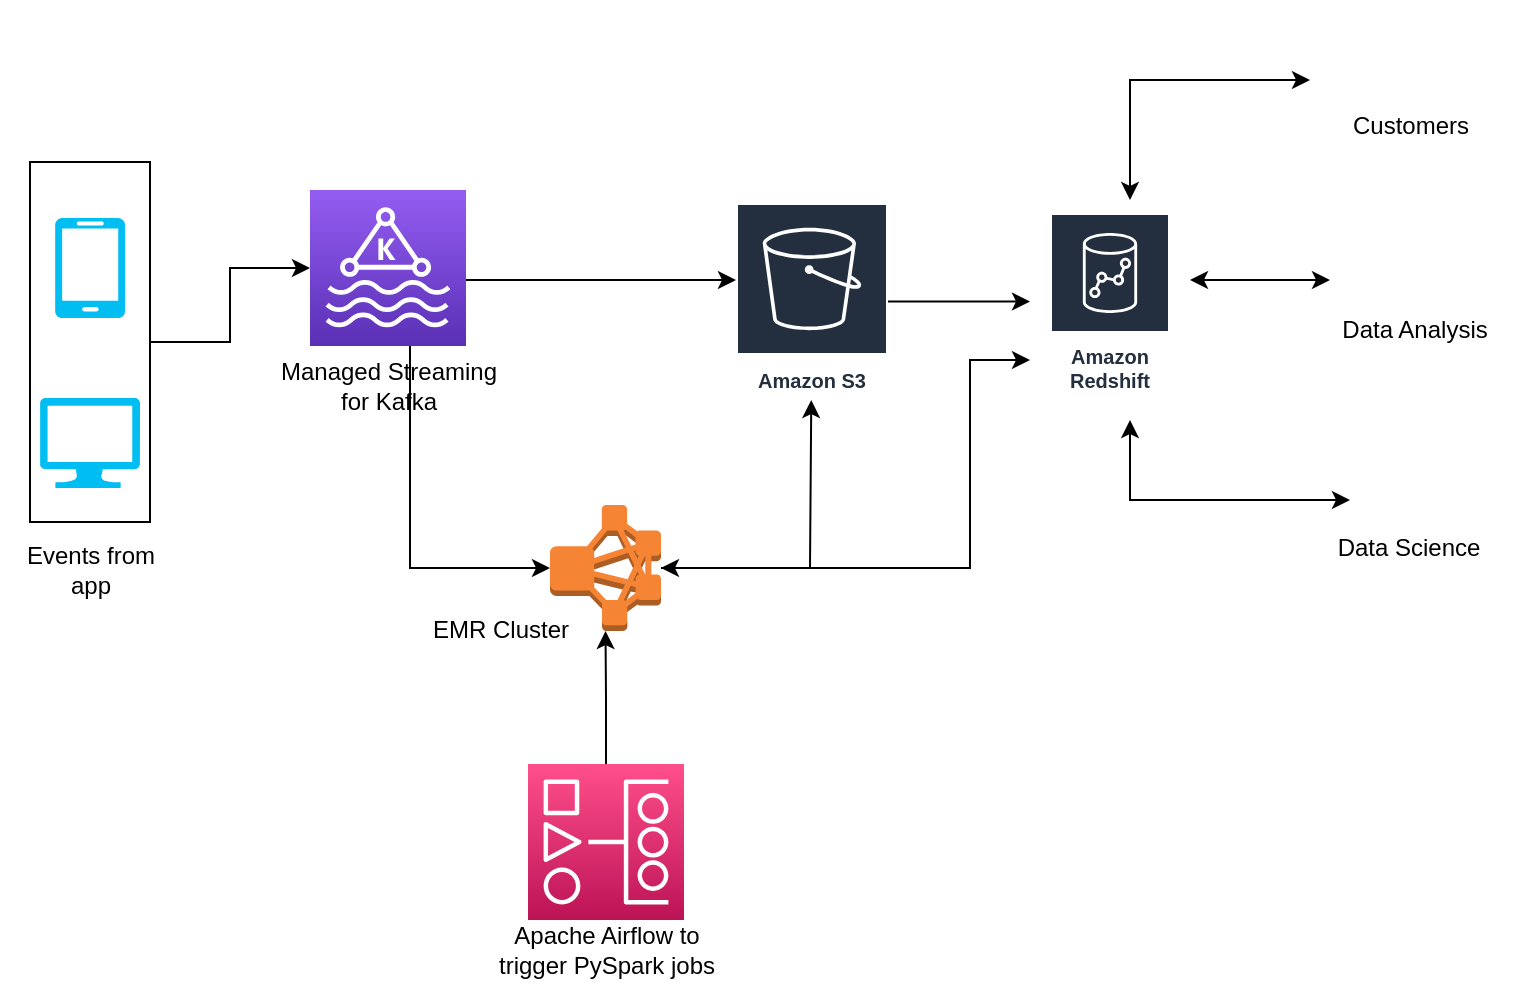 <mxfile version="20.4.0" type="device"><diagram id="zJYfjgvFTzHTyClfSGzg" name="Page-1"><mxGraphModel dx="923" dy="375" grid="1" gridSize="10" guides="1" tooltips="1" connect="1" arrows="1" fold="1" page="1" pageScale="1" pageWidth="827" pageHeight="1169" math="0" shadow="0"><root><mxCell id="0"/><mxCell id="1" parent="0"/><mxCell id="Qn_BqpFglxBr34w8zaAn-7" style="edgeStyle=orthogonalEdgeStyle;rounded=0;orthogonalLoop=1;jettySize=auto;html=1;exitX=0.5;exitY=0;exitDx=0;exitDy=0;entryX=0;entryY=0.5;entryDx=0;entryDy=0;entryPerimeter=0;" parent="1" source="Qn_BqpFglxBr34w8zaAn-5" target="Qn_BqpFglxBr34w8zaAn-6" edge="1"><mxGeometry relative="1" as="geometry"/></mxCell><mxCell id="Qn_BqpFglxBr34w8zaAn-5" value="" style="rounded=0;whiteSpace=wrap;html=1;direction=south;" parent="1" vertex="1"><mxGeometry x="60" y="101" width="60" height="180" as="geometry"/></mxCell><mxCell id="Qn_BqpFglxBr34w8zaAn-1" value="" style="verticalLabelPosition=bottom;html=1;verticalAlign=top;align=center;strokeColor=none;fillColor=#00BEF2;shape=mxgraph.azure.mobile;pointerEvents=1;" parent="1" vertex="1"><mxGeometry x="72.5" y="129" width="35" height="50" as="geometry"/></mxCell><mxCell id="Qn_BqpFglxBr34w8zaAn-3" value="" style="verticalLabelPosition=bottom;html=1;verticalAlign=top;align=center;strokeColor=none;fillColor=#00BEF2;shape=mxgraph.azure.computer;pointerEvents=1;" parent="1" vertex="1"><mxGeometry x="65" y="219" width="50" height="45" as="geometry"/></mxCell><mxCell id="Qn_BqpFglxBr34w8zaAn-9" value="" style="edgeStyle=orthogonalEdgeStyle;rounded=0;orthogonalLoop=1;jettySize=auto;html=1;entryX=0;entryY=0.5;entryDx=0;entryDy=0;entryPerimeter=0;" parent="1" source="Qn_BqpFglxBr34w8zaAn-6" target="Qn_BqpFglxBr34w8zaAn-10" edge="1"><mxGeometry relative="1" as="geometry"><mxPoint x="347" y="210" as="targetPoint"/><Array as="points"><mxPoint x="250" y="304"/></Array></mxGeometry></mxCell><mxCell id="Qn_BqpFglxBr34w8zaAn-12" style="edgeStyle=orthogonalEdgeStyle;rounded=0;orthogonalLoop=1;jettySize=auto;html=1;" parent="1" source="Qn_BqpFglxBr34w8zaAn-6" target="Qn_BqpFglxBr34w8zaAn-11" edge="1"><mxGeometry relative="1" as="geometry"><Array as="points"><mxPoint x="350" y="160"/><mxPoint x="350" y="160"/></Array></mxGeometry></mxCell><mxCell id="Qn_BqpFglxBr34w8zaAn-6" value="" style="sketch=0;points=[[0,0,0],[0.25,0,0],[0.5,0,0],[0.75,0,0],[1,0,0],[0,1,0],[0.25,1,0],[0.5,1,0],[0.75,1,0],[1,1,0],[0,0.25,0],[0,0.5,0],[0,0.75,0],[1,0.25,0],[1,0.5,0],[1,0.75,0]];outlineConnect=0;fontColor=#232F3E;gradientColor=#945DF2;gradientDirection=north;fillColor=#5A30B5;strokeColor=#ffffff;dashed=0;verticalLabelPosition=bottom;verticalAlign=top;align=center;html=1;fontSize=12;fontStyle=0;aspect=fixed;shape=mxgraph.aws4.resourceIcon;resIcon=mxgraph.aws4.managed_streaming_for_kafka;" parent="1" vertex="1"><mxGeometry x="200" y="115" width="78" height="78" as="geometry"/></mxCell><mxCell id="kKHIaC9Z2U17oevq1zO3-9" style="edgeStyle=orthogonalEdgeStyle;rounded=0;orthogonalLoop=1;jettySize=auto;html=1;" edge="1" parent="1" source="Qn_BqpFglxBr34w8zaAn-10"><mxGeometry relative="1" as="geometry"><mxPoint x="560" y="200" as="targetPoint"/><Array as="points"><mxPoint x="530" y="304"/><mxPoint x="530" y="200"/></Array></mxGeometry></mxCell><mxCell id="Qn_BqpFglxBr34w8zaAn-10" value="" style="outlineConnect=0;dashed=0;verticalLabelPosition=bottom;verticalAlign=top;align=center;html=1;shape=mxgraph.aws3.emr_cluster;fillColor=#F58534;gradientColor=none;" parent="1" vertex="1"><mxGeometry x="320" y="272.5" width="55.5" height="63" as="geometry"/></mxCell><mxCell id="kKHIaC9Z2U17oevq1zO3-3" style="edgeStyle=orthogonalEdgeStyle;rounded=0;orthogonalLoop=1;jettySize=auto;html=1;" edge="1" parent="1" source="Qn_BqpFglxBr34w8zaAn-11"><mxGeometry relative="1" as="geometry"><mxPoint x="560" y="170.75" as="targetPoint"/></mxGeometry></mxCell><mxCell id="Qn_BqpFglxBr34w8zaAn-11" value="Amazon S3" style="sketch=0;outlineConnect=0;fontColor=#232F3E;gradientColor=none;strokeColor=#ffffff;fillColor=#232F3E;dashed=0;verticalLabelPosition=middle;verticalAlign=bottom;align=center;html=1;whiteSpace=wrap;fontSize=10;fontStyle=1;spacing=3;shape=mxgraph.aws4.productIcon;prIcon=mxgraph.aws4.s3;" parent="1" vertex="1"><mxGeometry x="413" y="121.5" width="76" height="98.5" as="geometry"/></mxCell><mxCell id="Qn_BqpFglxBr34w8zaAn-14" value="EMR Cluster" style="text;html=1;align=center;verticalAlign=middle;resizable=0;points=[];autosize=1;strokeColor=none;fillColor=none;" parent="1" vertex="1"><mxGeometry x="250" y="320" width="90" height="30" as="geometry"/></mxCell><mxCell id="Qn_BqpFglxBr34w8zaAn-15" value="Managed Streaming&lt;br&gt;for Kafka" style="text;html=1;align=center;verticalAlign=middle;resizable=0;points=[];autosize=1;strokeColor=none;fillColor=none;" parent="1" vertex="1"><mxGeometry x="174" y="193" width="130" height="40" as="geometry"/></mxCell><mxCell id="Qn_BqpFglxBr34w8zaAn-18" value="" style="shape=image;html=1;verticalAlign=top;verticalLabelPosition=bottom;labelBackgroundColor=#ffffff;imageAspect=0;aspect=fixed;image=https://cdn1.iconfinder.com/data/icons/software-engineering-and-video-gaming/512/486_Data_extraction_head_knowledge_sharing_Data_Science_Fabrication_Lab-128.png" parent="1" vertex="1"><mxGeometry x="726.5" y="227" width="46.5" height="46.5" as="geometry"/></mxCell><mxCell id="Qn_BqpFglxBr34w8zaAn-19" value="" style="shape=image;html=1;verticalAlign=top;verticalLabelPosition=bottom;labelBackgroundColor=#ffffff;imageAspect=0;aspect=fixed;image=https://cdn4.iconfinder.com/data/icons/success-filloutline/64/chart-analysis-analytics-data_analytics-pie_1-128.png" parent="1" vertex="1"><mxGeometry x="728" y="122" width="48" height="48" as="geometry"/></mxCell><mxCell id="Qn_BqpFglxBr34w8zaAn-20" value="Data Science" style="text;html=1;align=center;verticalAlign=middle;resizable=0;points=[];autosize=1;strokeColor=none;fillColor=none;" parent="1" vertex="1"><mxGeometry x="704" y="279" width="90" height="30" as="geometry"/></mxCell><mxCell id="Qn_BqpFglxBr34w8zaAn-21" value="Data Analysis" style="text;html=1;align=center;verticalAlign=middle;resizable=0;points=[];autosize=1;strokeColor=none;fillColor=none;" parent="1" vertex="1"><mxGeometry x="702" y="170" width="100" height="30" as="geometry"/></mxCell><mxCell id="Qn_BqpFglxBr34w8zaAn-22" value="" style="endArrow=classic;startArrow=classic;html=1;rounded=0;" parent="1" source="Qn_BqpFglxBr34w8zaAn-10" target="Qn_BqpFglxBr34w8zaAn-11" edge="1"><mxGeometry width="50" height="50" relative="1" as="geometry"><mxPoint x="430" y="370" as="sourcePoint"/><mxPoint x="480" y="320" as="targetPoint"/><Array as="points"><mxPoint x="450" y="304"/></Array></mxGeometry></mxCell><mxCell id="Qn_BqpFglxBr34w8zaAn-26" value="Events from&lt;br&gt;app" style="text;html=1;align=center;verticalAlign=middle;resizable=0;points=[];autosize=1;strokeColor=none;fillColor=none;" parent="1" vertex="1"><mxGeometry x="45" y="285" width="90" height="40" as="geometry"/></mxCell><mxCell id="Qn_BqpFglxBr34w8zaAn-30" style="edgeStyle=orthogonalEdgeStyle;rounded=0;orthogonalLoop=1;jettySize=auto;html=1;" parent="1" source="Qn_BqpFglxBr34w8zaAn-27" target="Qn_BqpFglxBr34w8zaAn-10" edge="1"><mxGeometry relative="1" as="geometry"/></mxCell><mxCell id="Qn_BqpFglxBr34w8zaAn-27" value="" style="sketch=0;points=[[0,0,0],[0.25,0,0],[0.5,0,0],[0.75,0,0],[1,0,0],[0,1,0],[0.25,1,0],[0.5,1,0],[0.75,1,0],[1,1,0],[0,0.25,0],[0,0.5,0],[0,0.75,0],[1,0.25,0],[1,0.5,0],[1,0.75,0]];outlineConnect=0;fontColor=#232F3E;gradientColor=#FF4F8B;gradientDirection=north;fillColor=#BC1356;strokeColor=#ffffff;dashed=0;verticalLabelPosition=bottom;verticalAlign=top;align=center;html=1;fontSize=12;fontStyle=0;aspect=fixed;shape=mxgraph.aws4.resourceIcon;resIcon=mxgraph.aws4.managed_workflows_for_apache_airflow;" parent="1" vertex="1"><mxGeometry x="309" y="402" width="78" height="78" as="geometry"/></mxCell><mxCell id="Qn_BqpFglxBr34w8zaAn-28" value="Apache Airflow to&lt;br&gt;trigger PySpark jobs" style="text;html=1;align=center;verticalAlign=middle;resizable=0;points=[];autosize=1;strokeColor=none;fillColor=none;" parent="1" vertex="1"><mxGeometry x="283" y="475" width="130" height="40" as="geometry"/></mxCell><mxCell id="Qn_BqpFglxBr34w8zaAn-31" value="" style="shape=image;html=1;verticalAlign=top;verticalLabelPosition=bottom;labelBackgroundColor=#ffffff;imageAspect=0;aspect=fixed;image=https://cdn4.iconfinder.com/data/icons/online-marketing-hand-drawn-vol-4/52/target__users__audience__people__customers__focusgroup__userstarget-128.png" parent="1" vertex="1"><mxGeometry x="724.25" y="20" width="48" height="48" as="geometry"/></mxCell><mxCell id="Qn_BqpFglxBr34w8zaAn-32" value="Customers" style="text;html=1;align=center;verticalAlign=middle;resizable=0;points=[];autosize=1;strokeColor=none;fillColor=none;" parent="1" vertex="1"><mxGeometry x="709.75" y="68" width="80" height="30" as="geometry"/></mxCell><mxCell id="kKHIaC9Z2U17oevq1zO3-1" value="Amazon Redshift" style="sketch=0;outlineConnect=0;fontColor=#232F3E;gradientColor=none;strokeColor=#ffffff;fillColor=#232F3E;dashed=0;verticalLabelPosition=middle;verticalAlign=bottom;align=center;html=1;whiteSpace=wrap;fontSize=10;fontStyle=1;spacing=3;shape=mxgraph.aws4.productIcon;prIcon=mxgraph.aws4.redshift;" vertex="1" parent="1"><mxGeometry x="570" y="126.5" width="60" height="93.5" as="geometry"/></mxCell><mxCell id="kKHIaC9Z2U17oevq1zO3-4" value="" style="endArrow=classic;startArrow=classic;html=1;rounded=0;" edge="1" parent="1"><mxGeometry width="50" height="50" relative="1" as="geometry"><mxPoint x="610" y="230" as="sourcePoint"/><mxPoint x="720" y="270" as="targetPoint"/><Array as="points"><mxPoint x="610" y="270"/></Array></mxGeometry></mxCell><mxCell id="kKHIaC9Z2U17oevq1zO3-5" value="" style="endArrow=classic;startArrow=classic;html=1;rounded=0;" edge="1" parent="1"><mxGeometry width="50" height="50" relative="1" as="geometry"><mxPoint x="640" y="160" as="sourcePoint"/><mxPoint x="710" y="160" as="targetPoint"/><Array as="points"><mxPoint x="670" y="160"/></Array></mxGeometry></mxCell><mxCell id="kKHIaC9Z2U17oevq1zO3-6" value="" style="endArrow=classic;startArrow=classic;html=1;rounded=0;" edge="1" parent="1"><mxGeometry width="50" height="50" relative="1" as="geometry"><mxPoint x="610" y="120" as="sourcePoint"/><mxPoint x="700" y="60" as="targetPoint"/><Array as="points"><mxPoint x="610" y="60"/></Array></mxGeometry></mxCell></root></mxGraphModel></diagram></mxfile>